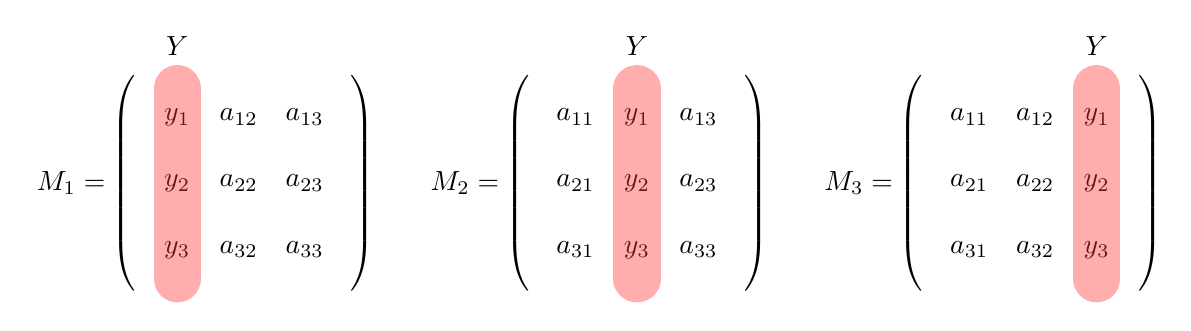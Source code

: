 ﻿\begin{tikzpicture}[baseline=(A.center)]
\tikzset{node style ge/.style={circle}}
\tikzset{BarreStyle/.style =  {opacity=.4,line width=6 mm, color=#1}}

\begin{scope}
\matrix (A) [matrix of math nodes, nodes = {node style ge}, column sep=0 mm,%
left delimiter  = (,right delimiter = )]
{
	y_{1}& a_{12}&  a_{13}\\
	y_{2}& a_{22}& a_{23}\\
	y_{3}& a_{32}& a_{33}\\
};

\coordinate (O) at (A.west);
\node[left=2ex] at (O) {$M_1=$};

 \draw [BarreStyle=red!80,line cap=round] (A-1-1.north) node[above,black,opacity=1]{$Y$} to (A-3-1.south) ;
\end{scope}

\begin{scope}[xshift=5cm]
\matrix (A) [matrix of math nodes, nodes = {node style ge}, column sep=0 mm,%
left delimiter  = (,right delimiter = )]
{
	a_{11}& y_{1}&  a_{13}\\
	a_{21}& y_{2}& a_{23}\\
	a_{31}& y_{3}& a_{33}\\
};

\coordinate (O) at (A.west);
\node[left=2ex] at (O) {$M_2=$};

 \draw [BarreStyle=red!80,line cap=round] (A-1-2.north) node[above,black,opacity=1]{$Y$} to (A-3-2.south) ;
\end{scope}

\begin{scope}[xshift=10cm]
\matrix (A) [matrix of math nodes, nodes = {node style ge}, column sep=0 mm,%
left delimiter  = (,right delimiter = )]
{
	a_{11}& a_{12}&  y_{1}\\
	a_{21}& a_{22}& y_{2}\\
	a_{31}& a_{32}& y_{3}\\
};

\coordinate (O) at (A.west);
\node[left=2ex] at (O) {$M_3=$};

 \draw [BarreStyle=red!80,line cap=round] (A-1-3.north) node[above,black,opacity=1]{$Y$} to (A-3-3.south) ;
\end{scope}
\end{tikzpicture}